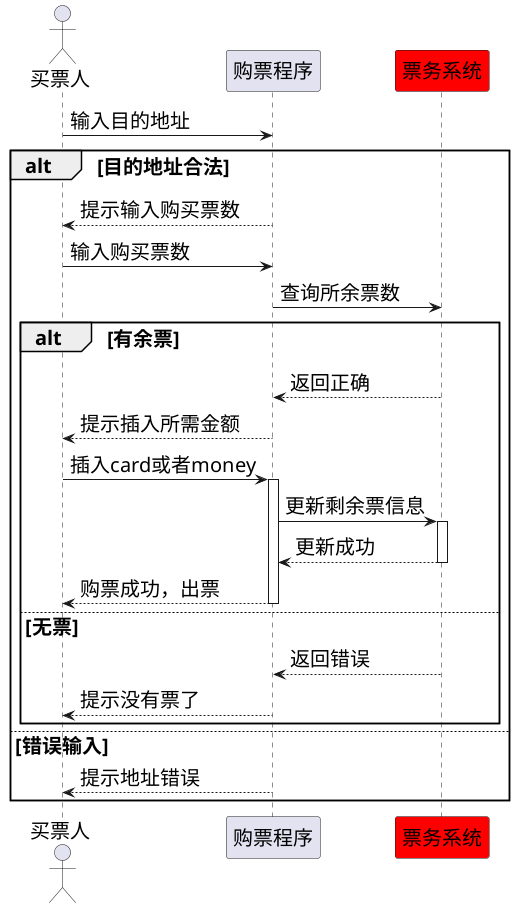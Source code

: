 @startuml

skinparam defaultFontSize 20
skinparam defaultFontName 微软雅黑

actor 买票人 as User
participant 购票程序 as Application
participant 票务系统 as System #red


User -> Application: 输入目的地址
alt 目的地址合法
	Application --> User: 提示输入购买票数
	User -> Application: 输入购买票数
	Application -> System: 查询所余票数
	alt 有余票
		System --> Application: 返回正确
		Application --> User: 提示插入所需金额
		User -> Application: 插入card或者money
		activate Application
		
		Application -> System: 更新剩余票信息
		activate System
		System --> Application: 更新成功
		deactivate System
		
		Application --> User: 购票成功，出票
		deactivate Application
	else 无票
		System --> Application: 返回错误
		Application --> User: 提示没有票了
	end
	
else 错误输入
	Application --> User: 提示地址错误
end

@enduml